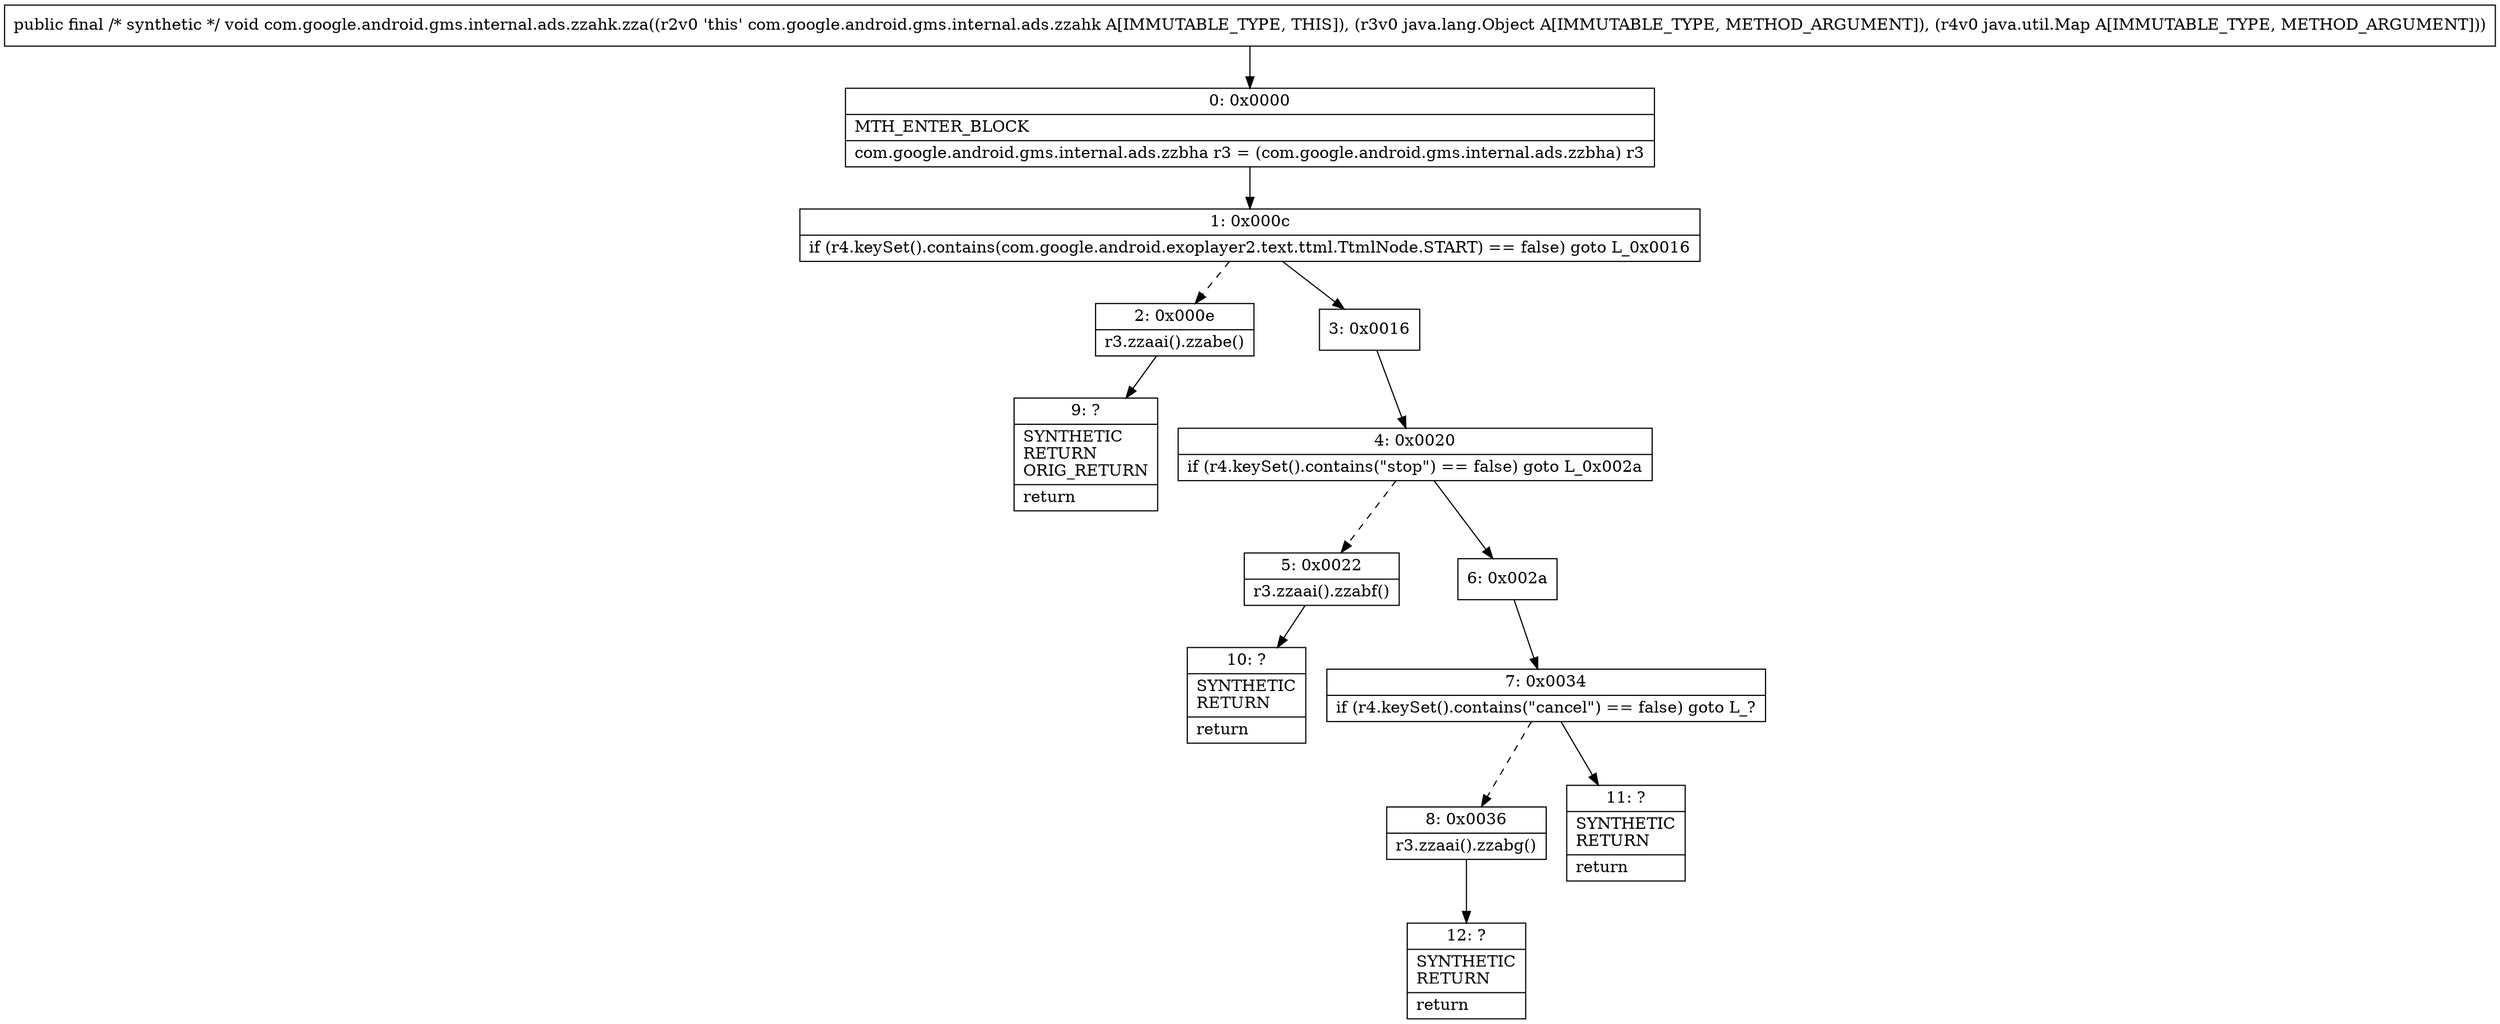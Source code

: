 digraph "CFG forcom.google.android.gms.internal.ads.zzahk.zza(Ljava\/lang\/Object;Ljava\/util\/Map;)V" {
Node_0 [shape=record,label="{0\:\ 0x0000|MTH_ENTER_BLOCK\l|com.google.android.gms.internal.ads.zzbha r3 = (com.google.android.gms.internal.ads.zzbha) r3\l}"];
Node_1 [shape=record,label="{1\:\ 0x000c|if (r4.keySet().contains(com.google.android.exoplayer2.text.ttml.TtmlNode.START) == false) goto L_0x0016\l}"];
Node_2 [shape=record,label="{2\:\ 0x000e|r3.zzaai().zzabe()\l}"];
Node_3 [shape=record,label="{3\:\ 0x0016}"];
Node_4 [shape=record,label="{4\:\ 0x0020|if (r4.keySet().contains(\"stop\") == false) goto L_0x002a\l}"];
Node_5 [shape=record,label="{5\:\ 0x0022|r3.zzaai().zzabf()\l}"];
Node_6 [shape=record,label="{6\:\ 0x002a}"];
Node_7 [shape=record,label="{7\:\ 0x0034|if (r4.keySet().contains(\"cancel\") == false) goto L_?\l}"];
Node_8 [shape=record,label="{8\:\ 0x0036|r3.zzaai().zzabg()\l}"];
Node_9 [shape=record,label="{9\:\ ?|SYNTHETIC\lRETURN\lORIG_RETURN\l|return\l}"];
Node_10 [shape=record,label="{10\:\ ?|SYNTHETIC\lRETURN\l|return\l}"];
Node_11 [shape=record,label="{11\:\ ?|SYNTHETIC\lRETURN\l|return\l}"];
Node_12 [shape=record,label="{12\:\ ?|SYNTHETIC\lRETURN\l|return\l}"];
MethodNode[shape=record,label="{public final \/* synthetic *\/ void com.google.android.gms.internal.ads.zzahk.zza((r2v0 'this' com.google.android.gms.internal.ads.zzahk A[IMMUTABLE_TYPE, THIS]), (r3v0 java.lang.Object A[IMMUTABLE_TYPE, METHOD_ARGUMENT]), (r4v0 java.util.Map A[IMMUTABLE_TYPE, METHOD_ARGUMENT])) }"];
MethodNode -> Node_0;
Node_0 -> Node_1;
Node_1 -> Node_2[style=dashed];
Node_1 -> Node_3;
Node_2 -> Node_9;
Node_3 -> Node_4;
Node_4 -> Node_5[style=dashed];
Node_4 -> Node_6;
Node_5 -> Node_10;
Node_6 -> Node_7;
Node_7 -> Node_8[style=dashed];
Node_7 -> Node_11;
Node_8 -> Node_12;
}

